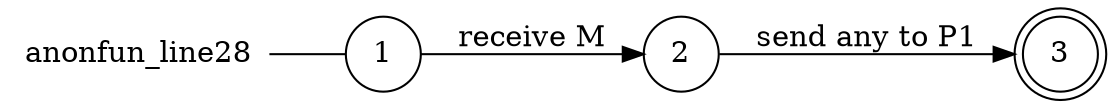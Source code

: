 digraph anonfun_line28 {
	rankdir="LR";
	n_0 [label="anonfun_line28", shape="plaintext"];
	n_1 [id="1", shape=circle, label="1"];
	n_0 -> n_1 [arrowhead=none];
	n_2 [id="2", shape=doublecircle, label="3"];
	n_3 [id="3", shape=circle, label="2"];

	n_3 -> n_2 [id="[$e|1]", label="send any to P1"];
	n_1 -> n_3 [id="[$e|0]", label="receive M"];
}
